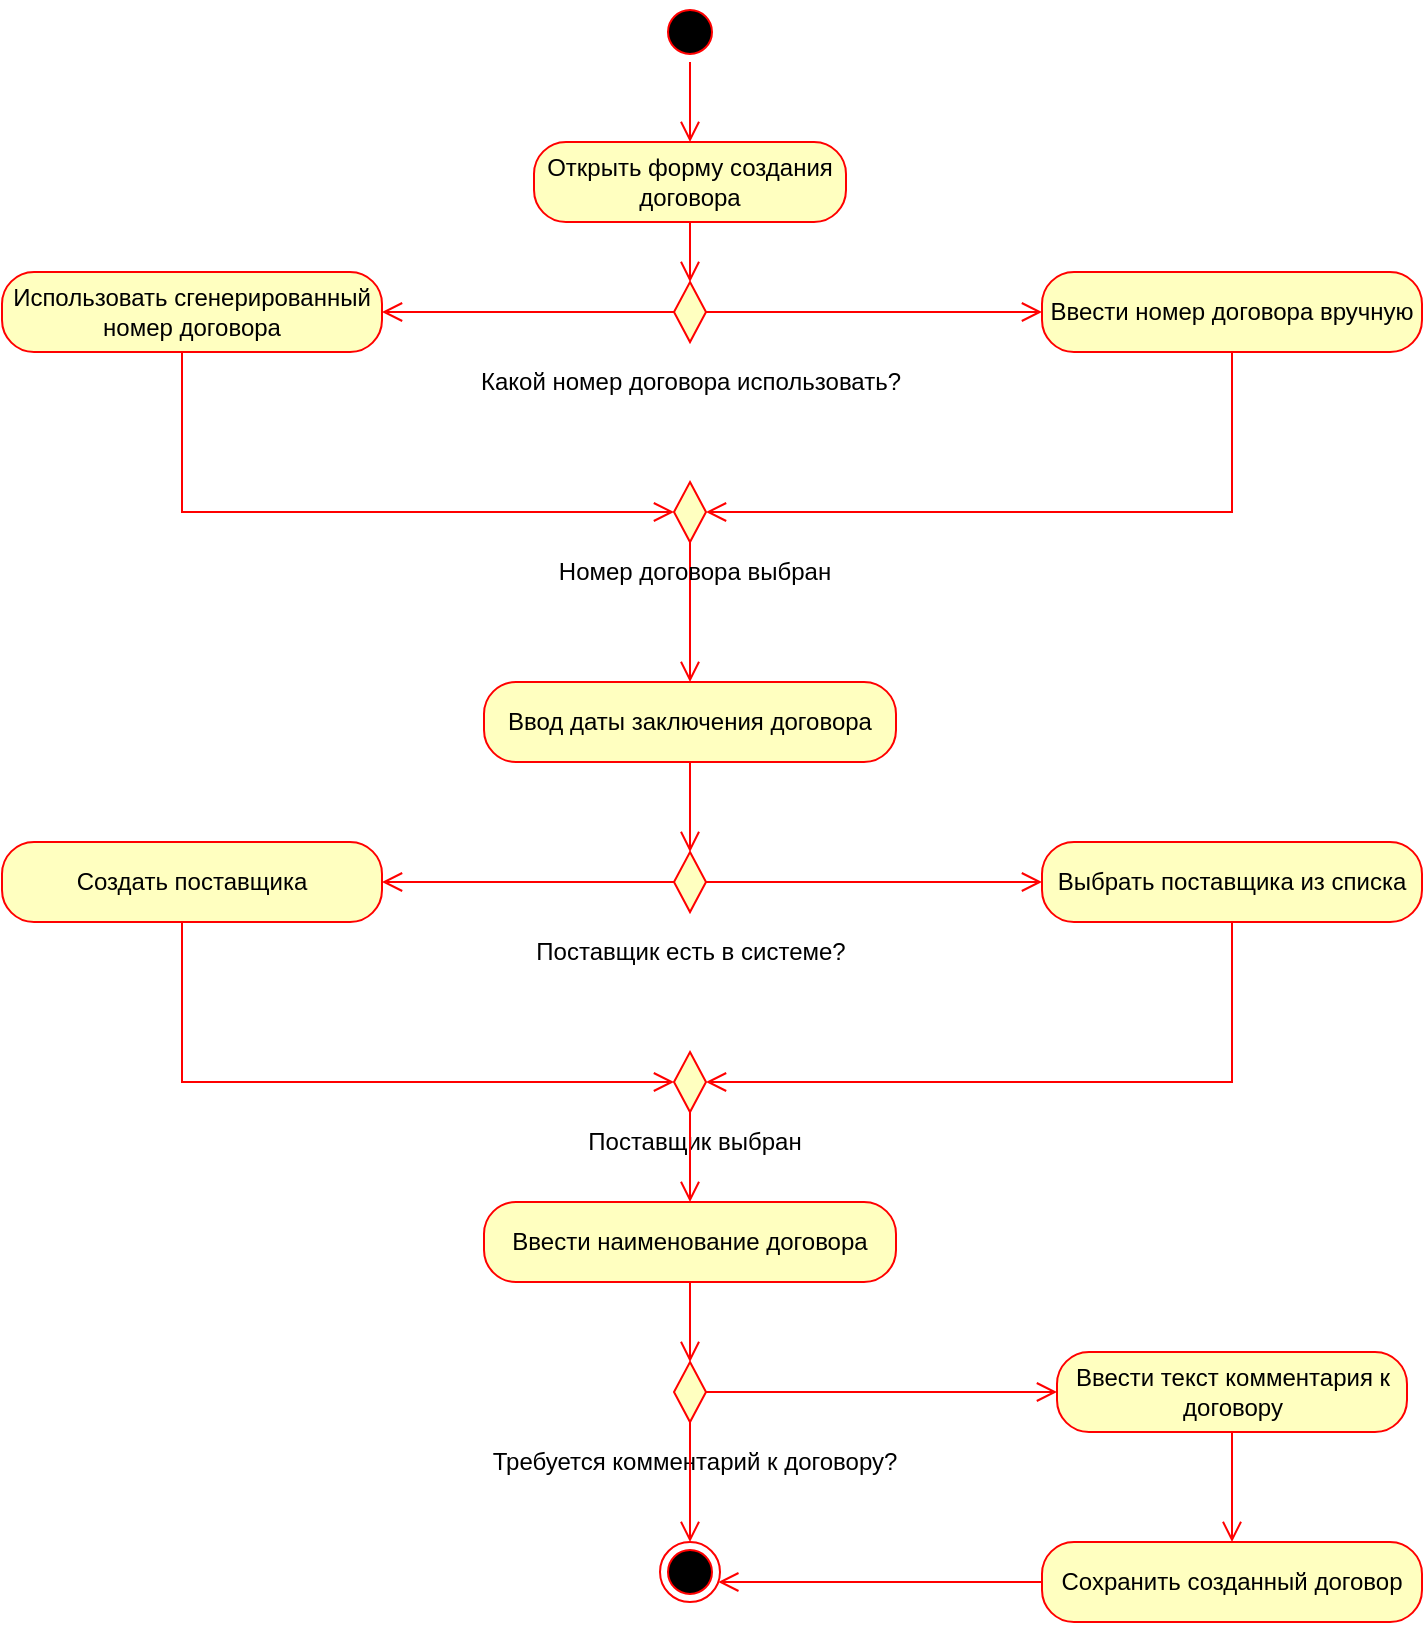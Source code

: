 <mxfile version="20.6.0" type="device"><diagram id="XA5axxWTXWSp7WujDbQo" name="Страница 1"><mxGraphModel dx="1060" dy="922" grid="1" gridSize="10" guides="1" tooltips="1" connect="1" arrows="1" fold="1" page="1" pageScale="1" pageWidth="827" pageHeight="1169" math="0" shadow="0"><root><mxCell id="0"/><mxCell id="1" parent="0"/><mxCell id="t6ip_OMGGYkOxvwkMqUS-1" value="" style="ellipse;html=1;shape=startState;fillColor=#000000;strokeColor=#ff0000;" vertex="1" parent="1"><mxGeometry x="399" y="30" width="30" height="30" as="geometry"/></mxCell><mxCell id="t6ip_OMGGYkOxvwkMqUS-2" value="" style="edgeStyle=orthogonalEdgeStyle;html=1;verticalAlign=bottom;endArrow=open;endSize=8;strokeColor=#ff0000;rounded=0;entryX=0.5;entryY=0;entryDx=0;entryDy=0;" edge="1" source="t6ip_OMGGYkOxvwkMqUS-1" parent="1" target="t6ip_OMGGYkOxvwkMqUS-3"><mxGeometry relative="1" as="geometry"><mxPoint x="414" y="100" as="targetPoint"/></mxGeometry></mxCell><mxCell id="t6ip_OMGGYkOxvwkMqUS-3" value="Открыть форму создания договора" style="rounded=1;whiteSpace=wrap;html=1;arcSize=40;fontColor=#000000;fillColor=#ffffc0;strokeColor=#ff0000;" vertex="1" parent="1"><mxGeometry x="336" y="100" width="156" height="40" as="geometry"/></mxCell><mxCell id="t6ip_OMGGYkOxvwkMqUS-4" value="" style="edgeStyle=orthogonalEdgeStyle;html=1;verticalAlign=bottom;endArrow=open;endSize=8;strokeColor=#ff0000;rounded=0;entryX=0.5;entryY=0;entryDx=0;entryDy=0;" edge="1" source="t6ip_OMGGYkOxvwkMqUS-3" parent="1" target="t6ip_OMGGYkOxvwkMqUS-5"><mxGeometry relative="1" as="geometry"><mxPoint x="414" y="200" as="targetPoint"/></mxGeometry></mxCell><mxCell id="t6ip_OMGGYkOxvwkMqUS-5" value="" style="rhombus;whiteSpace=wrap;html=1;fillColor=#ffffc0;strokeColor=#ff0000;" vertex="1" parent="1"><mxGeometry x="406" y="170" width="16" height="30" as="geometry"/></mxCell><mxCell id="t6ip_OMGGYkOxvwkMqUS-6" value="" style="edgeStyle=orthogonalEdgeStyle;html=1;align=left;verticalAlign=bottom;endArrow=open;endSize=8;strokeColor=#ff0000;rounded=0;entryX=0;entryY=0.5;entryDx=0;entryDy=0;" edge="1" source="t6ip_OMGGYkOxvwkMqUS-5" parent="1" target="t6ip_OMGGYkOxvwkMqUS-8"><mxGeometry x="-1" relative="1" as="geometry"><mxPoint x="560" y="240" as="targetPoint"/><Array as="points"><mxPoint x="550" y="185"/><mxPoint x="550" y="185"/></Array></mxGeometry></mxCell><mxCell id="t6ip_OMGGYkOxvwkMqUS-7" value="" style="edgeStyle=orthogonalEdgeStyle;html=1;align=left;verticalAlign=top;endArrow=open;endSize=8;strokeColor=#ff0000;rounded=0;entryX=1;entryY=0.5;entryDx=0;entryDy=0;" edge="1" source="t6ip_OMGGYkOxvwkMqUS-5" parent="1" target="t6ip_OMGGYkOxvwkMqUS-11"><mxGeometry x="-1" relative="1" as="geometry"><mxPoint x="410" y="330" as="targetPoint"/><Array as="points"><mxPoint x="350" y="185"/><mxPoint x="350" y="185"/></Array></mxGeometry></mxCell><mxCell id="t6ip_OMGGYkOxvwkMqUS-8" value="Ввести номер договора вручную" style="rounded=1;whiteSpace=wrap;html=1;arcSize=40;fontColor=#000000;fillColor=#ffffc0;strokeColor=#ff0000;" vertex="1" parent="1"><mxGeometry x="590" y="165" width="190" height="40" as="geometry"/></mxCell><mxCell id="t6ip_OMGGYkOxvwkMqUS-9" value="" style="edgeStyle=orthogonalEdgeStyle;html=1;verticalAlign=bottom;endArrow=open;endSize=8;strokeColor=#ff0000;rounded=0;entryX=1;entryY=0.5;entryDx=0;entryDy=0;" edge="1" source="t6ip_OMGGYkOxvwkMqUS-8" parent="1" target="t6ip_OMGGYkOxvwkMqUS-13"><mxGeometry relative="1" as="geometry"><mxPoint x="650" y="260" as="targetPoint"/><Array as="points"><mxPoint x="685" y="285"/></Array></mxGeometry></mxCell><mxCell id="t6ip_OMGGYkOxvwkMqUS-11" value="Использовать сгенерированный номер договора" style="rounded=1;whiteSpace=wrap;html=1;arcSize=40;fontColor=#000000;fillColor=#ffffc0;strokeColor=#ff0000;" vertex="1" parent="1"><mxGeometry x="70" y="165" width="190" height="40" as="geometry"/></mxCell><mxCell id="t6ip_OMGGYkOxvwkMqUS-12" value="" style="edgeStyle=orthogonalEdgeStyle;html=1;verticalAlign=bottom;endArrow=open;endSize=8;strokeColor=#ff0000;rounded=0;entryX=0;entryY=0.5;entryDx=0;entryDy=0;" edge="1" source="t6ip_OMGGYkOxvwkMqUS-11" parent="1" target="t6ip_OMGGYkOxvwkMqUS-13"><mxGeometry relative="1" as="geometry"><mxPoint x="300" y="260" as="targetPoint"/><Array as="points"><mxPoint x="160" y="285"/></Array></mxGeometry></mxCell><mxCell id="t6ip_OMGGYkOxvwkMqUS-13" value="" style="rhombus;whiteSpace=wrap;html=1;fillColor=#ffffc0;strokeColor=#ff0000;" vertex="1" parent="1"><mxGeometry x="406" y="270" width="16" height="30" as="geometry"/></mxCell><mxCell id="t6ip_OMGGYkOxvwkMqUS-14" value="Какой номер договора использовать?" style="text;html=1;align=center;verticalAlign=middle;resizable=0;points=[];autosize=1;strokeColor=none;fillColor=none;" vertex="1" parent="1"><mxGeometry x="299" y="205" width="230" height="30" as="geometry"/></mxCell><mxCell id="t6ip_OMGGYkOxvwkMqUS-15" value="Ввод даты заключения договора" style="rounded=1;whiteSpace=wrap;html=1;arcSize=40;fontColor=#000000;fillColor=#ffffc0;strokeColor=#ff0000;" vertex="1" parent="1"><mxGeometry x="311" y="370" width="206" height="40" as="geometry"/></mxCell><mxCell id="t6ip_OMGGYkOxvwkMqUS-16" value="" style="edgeStyle=orthogonalEdgeStyle;html=1;verticalAlign=bottom;endArrow=open;endSize=8;strokeColor=#ff0000;rounded=0;entryX=0.5;entryY=0;entryDx=0;entryDy=0;" edge="1" source="t6ip_OMGGYkOxvwkMqUS-15" parent="1" target="t6ip_OMGGYkOxvwkMqUS-24"><mxGeometry relative="1" as="geometry"><mxPoint x="440" y="440" as="targetPoint"/></mxGeometry></mxCell><mxCell id="t6ip_OMGGYkOxvwkMqUS-18" value="" style="edgeStyle=orthogonalEdgeStyle;html=1;verticalAlign=bottom;endArrow=open;endSize=8;strokeColor=#ff0000;rounded=0;entryX=0.5;entryY=0;entryDx=0;entryDy=0;exitX=0.5;exitY=1;exitDx=0;exitDy=0;" edge="1" parent="1" source="t6ip_OMGGYkOxvwkMqUS-13" target="t6ip_OMGGYkOxvwkMqUS-15"><mxGeometry relative="1" as="geometry"><mxPoint x="432" y="295" as="targetPoint"/><mxPoint x="695" y="215" as="sourcePoint"/><Array as="points"><mxPoint x="414" y="310"/><mxPoint x="414" y="310"/></Array></mxGeometry></mxCell><mxCell id="t6ip_OMGGYkOxvwkMqUS-19" value="Номер договора выбран" style="text;html=1;align=center;verticalAlign=middle;resizable=0;points=[];autosize=1;strokeColor=none;fillColor=none;" vertex="1" parent="1"><mxGeometry x="336" y="300" width="160" height="30" as="geometry"/></mxCell><mxCell id="t6ip_OMGGYkOxvwkMqUS-24" value="" style="rhombus;whiteSpace=wrap;html=1;fillColor=#ffffc0;strokeColor=#ff0000;" vertex="1" parent="1"><mxGeometry x="406" y="455" width="16" height="30" as="geometry"/></mxCell><mxCell id="t6ip_OMGGYkOxvwkMqUS-25" value="" style="edgeStyle=orthogonalEdgeStyle;html=1;align=left;verticalAlign=bottom;endArrow=open;endSize=8;strokeColor=#ff0000;rounded=0;entryX=0;entryY=0.5;entryDx=0;entryDy=0;" edge="1" parent="1" source="t6ip_OMGGYkOxvwkMqUS-24" target="t6ip_OMGGYkOxvwkMqUS-27"><mxGeometry x="-1" relative="1" as="geometry"><mxPoint x="560" y="525" as="targetPoint"/><Array as="points"><mxPoint x="550" y="470"/><mxPoint x="550" y="470"/></Array></mxGeometry></mxCell><mxCell id="t6ip_OMGGYkOxvwkMqUS-26" value="" style="edgeStyle=orthogonalEdgeStyle;html=1;align=left;verticalAlign=top;endArrow=open;endSize=8;strokeColor=#ff0000;rounded=0;entryX=1;entryY=0.5;entryDx=0;entryDy=0;" edge="1" parent="1" source="t6ip_OMGGYkOxvwkMqUS-24" target="t6ip_OMGGYkOxvwkMqUS-29"><mxGeometry x="-1" relative="1" as="geometry"><mxPoint x="410" y="615" as="targetPoint"/><Array as="points"><mxPoint x="350" y="470"/><mxPoint x="350" y="470"/></Array></mxGeometry></mxCell><mxCell id="t6ip_OMGGYkOxvwkMqUS-27" value="Выбрать поставщика из списка" style="rounded=1;whiteSpace=wrap;html=1;arcSize=40;fontColor=#000000;fillColor=#ffffc0;strokeColor=#ff0000;" vertex="1" parent="1"><mxGeometry x="590" y="450" width="190" height="40" as="geometry"/></mxCell><mxCell id="t6ip_OMGGYkOxvwkMqUS-28" value="" style="edgeStyle=orthogonalEdgeStyle;html=1;verticalAlign=bottom;endArrow=open;endSize=8;strokeColor=#ff0000;rounded=0;entryX=1;entryY=0.5;entryDx=0;entryDy=0;" edge="1" parent="1" source="t6ip_OMGGYkOxvwkMqUS-27" target="t6ip_OMGGYkOxvwkMqUS-31"><mxGeometry relative="1" as="geometry"><mxPoint x="650" y="545" as="targetPoint"/><Array as="points"><mxPoint x="685" y="570"/></Array></mxGeometry></mxCell><mxCell id="t6ip_OMGGYkOxvwkMqUS-29" value="Создать поставщика" style="rounded=1;whiteSpace=wrap;html=1;arcSize=40;fontColor=#000000;fillColor=#ffffc0;strokeColor=#ff0000;" vertex="1" parent="1"><mxGeometry x="70" y="450" width="190" height="40" as="geometry"/></mxCell><mxCell id="t6ip_OMGGYkOxvwkMqUS-30" value="" style="edgeStyle=orthogonalEdgeStyle;html=1;verticalAlign=bottom;endArrow=open;endSize=8;strokeColor=#ff0000;rounded=0;entryX=0;entryY=0.5;entryDx=0;entryDy=0;" edge="1" parent="1" source="t6ip_OMGGYkOxvwkMqUS-29" target="t6ip_OMGGYkOxvwkMqUS-31"><mxGeometry relative="1" as="geometry"><mxPoint x="300" y="545" as="targetPoint"/><Array as="points"><mxPoint x="160" y="570"/></Array></mxGeometry></mxCell><mxCell id="t6ip_OMGGYkOxvwkMqUS-31" value="" style="rhombus;whiteSpace=wrap;html=1;fillColor=#ffffc0;strokeColor=#ff0000;" vertex="1" parent="1"><mxGeometry x="406" y="555" width="16" height="30" as="geometry"/></mxCell><mxCell id="t6ip_OMGGYkOxvwkMqUS-32" value="Поставщик есть в системе?" style="text;html=1;align=center;verticalAlign=middle;resizable=0;points=[];autosize=1;strokeColor=none;fillColor=none;" vertex="1" parent="1"><mxGeometry x="324" y="490" width="180" height="30" as="geometry"/></mxCell><mxCell id="t6ip_OMGGYkOxvwkMqUS-33" value="Поставщик выбран" style="text;html=1;align=center;verticalAlign=middle;resizable=0;points=[];autosize=1;strokeColor=none;fillColor=none;" vertex="1" parent="1"><mxGeometry x="351" y="585" width="130" height="30" as="geometry"/></mxCell><mxCell id="t6ip_OMGGYkOxvwkMqUS-34" value="" style="edgeStyle=orthogonalEdgeStyle;html=1;verticalAlign=bottom;endArrow=open;endSize=8;strokeColor=#ff0000;rounded=0;exitX=0.5;exitY=1;exitDx=0;exitDy=0;entryX=0.5;entryY=0;entryDx=0;entryDy=0;" edge="1" parent="1" source="t6ip_OMGGYkOxvwkMqUS-31" target="t6ip_OMGGYkOxvwkMqUS-35"><mxGeometry relative="1" as="geometry"><mxPoint x="410" y="630" as="targetPoint"/><mxPoint x="424" y="310" as="sourcePoint"/><Array as="points"><mxPoint x="414" y="630"/></Array></mxGeometry></mxCell><mxCell id="t6ip_OMGGYkOxvwkMqUS-35" value="Ввести наименование договора" style="rounded=1;whiteSpace=wrap;html=1;arcSize=40;fontColor=#000000;fillColor=#ffffc0;strokeColor=#ff0000;" vertex="1" parent="1"><mxGeometry x="311" y="630" width="206" height="40" as="geometry"/></mxCell><mxCell id="t6ip_OMGGYkOxvwkMqUS-36" value="" style="edgeStyle=orthogonalEdgeStyle;html=1;verticalAlign=bottom;endArrow=open;endSize=8;strokeColor=#ff0000;rounded=0;entryX=0.5;entryY=0;entryDx=0;entryDy=0;" edge="1" parent="1" source="t6ip_OMGGYkOxvwkMqUS-35" target="t6ip_OMGGYkOxvwkMqUS-37"><mxGeometry relative="1" as="geometry"><mxPoint x="442" y="720" as="targetPoint"/></mxGeometry></mxCell><mxCell id="t6ip_OMGGYkOxvwkMqUS-37" value="" style="rhombus;whiteSpace=wrap;html=1;fillColor=#ffffc0;strokeColor=#ff0000;" vertex="1" parent="1"><mxGeometry x="406" y="710" width="16" height="30" as="geometry"/></mxCell><mxCell id="t6ip_OMGGYkOxvwkMqUS-42" value="" style="edgeStyle=orthogonalEdgeStyle;html=1;align=left;verticalAlign=bottom;endArrow=open;endSize=8;strokeColor=#ff0000;rounded=0;exitX=1;exitY=0.5;exitDx=0;exitDy=0;entryX=0;entryY=0.5;entryDx=0;entryDy=0;" edge="1" parent="1" source="t6ip_OMGGYkOxvwkMqUS-37" target="t6ip_OMGGYkOxvwkMqUS-44"><mxGeometry x="-1" relative="1" as="geometry"><mxPoint x="600" y="720" as="targetPoint"/><Array as="points"><mxPoint x="540" y="725"/><mxPoint x="540" y="725"/></Array><mxPoint x="432" y="480" as="sourcePoint"/></mxGeometry></mxCell><mxCell id="t6ip_OMGGYkOxvwkMqUS-44" value="Ввести текст комментария к договору" style="rounded=1;whiteSpace=wrap;html=1;arcSize=40;fontColor=#000000;fillColor=#ffffc0;strokeColor=#ff0000;" vertex="1" parent="1"><mxGeometry x="597.5" y="705" width="175" height="40" as="geometry"/></mxCell><mxCell id="t6ip_OMGGYkOxvwkMqUS-45" value="" style="edgeStyle=orthogonalEdgeStyle;html=1;verticalAlign=bottom;endArrow=open;endSize=8;strokeColor=#ff0000;rounded=0;entryX=0.5;entryY=0;entryDx=0;entryDy=0;" edge="1" source="t6ip_OMGGYkOxvwkMqUS-44" parent="1" target="t6ip_OMGGYkOxvwkMqUS-46"><mxGeometry relative="1" as="geometry"><mxPoint x="680" y="810" as="targetPoint"/></mxGeometry></mxCell><mxCell id="t6ip_OMGGYkOxvwkMqUS-46" value="Сохранить созданный договор" style="rounded=1;whiteSpace=wrap;html=1;arcSize=40;fontColor=#000000;fillColor=#ffffc0;strokeColor=#ff0000;" vertex="1" parent="1"><mxGeometry x="590" y="800" width="190" height="40" as="geometry"/></mxCell><mxCell id="t6ip_OMGGYkOxvwkMqUS-47" value="" style="edgeStyle=orthogonalEdgeStyle;html=1;verticalAlign=bottom;endArrow=open;endSize=8;strokeColor=#ff0000;rounded=0;exitX=0;exitY=0.5;exitDx=0;exitDy=0;" edge="1" source="t6ip_OMGGYkOxvwkMqUS-46" parent="1" target="t6ip_OMGGYkOxvwkMqUS-48"><mxGeometry relative="1" as="geometry"><mxPoint x="460" y="820" as="targetPoint"/><Array as="points"><mxPoint x="540" y="820"/><mxPoint x="540" y="820"/></Array></mxGeometry></mxCell><mxCell id="t6ip_OMGGYkOxvwkMqUS-48" value="" style="ellipse;html=1;shape=endState;fillColor=#000000;strokeColor=#ff0000;" vertex="1" parent="1"><mxGeometry x="399" y="800" width="30" height="30" as="geometry"/></mxCell><mxCell id="t6ip_OMGGYkOxvwkMqUS-49" value="Требуется комментарий к договору?" style="text;html=1;align=center;verticalAlign=middle;resizable=0;points=[];autosize=1;strokeColor=none;fillColor=none;" vertex="1" parent="1"><mxGeometry x="301" y="745" width="230" height="30" as="geometry"/></mxCell><mxCell id="t6ip_OMGGYkOxvwkMqUS-50" value="" style="edgeStyle=orthogonalEdgeStyle;html=1;verticalAlign=bottom;endArrow=open;endSize=8;strokeColor=#ff0000;rounded=0;exitX=0.5;exitY=1;exitDx=0;exitDy=0;entryX=0.5;entryY=0;entryDx=0;entryDy=0;" edge="1" parent="1" source="t6ip_OMGGYkOxvwkMqUS-37" target="t6ip_OMGGYkOxvwkMqUS-48"><mxGeometry relative="1" as="geometry"><mxPoint x="414" y="790" as="targetPoint"/><mxPoint x="414" y="745" as="sourcePoint"/><Array as="points"/></mxGeometry></mxCell></root></mxGraphModel></diagram></mxfile>